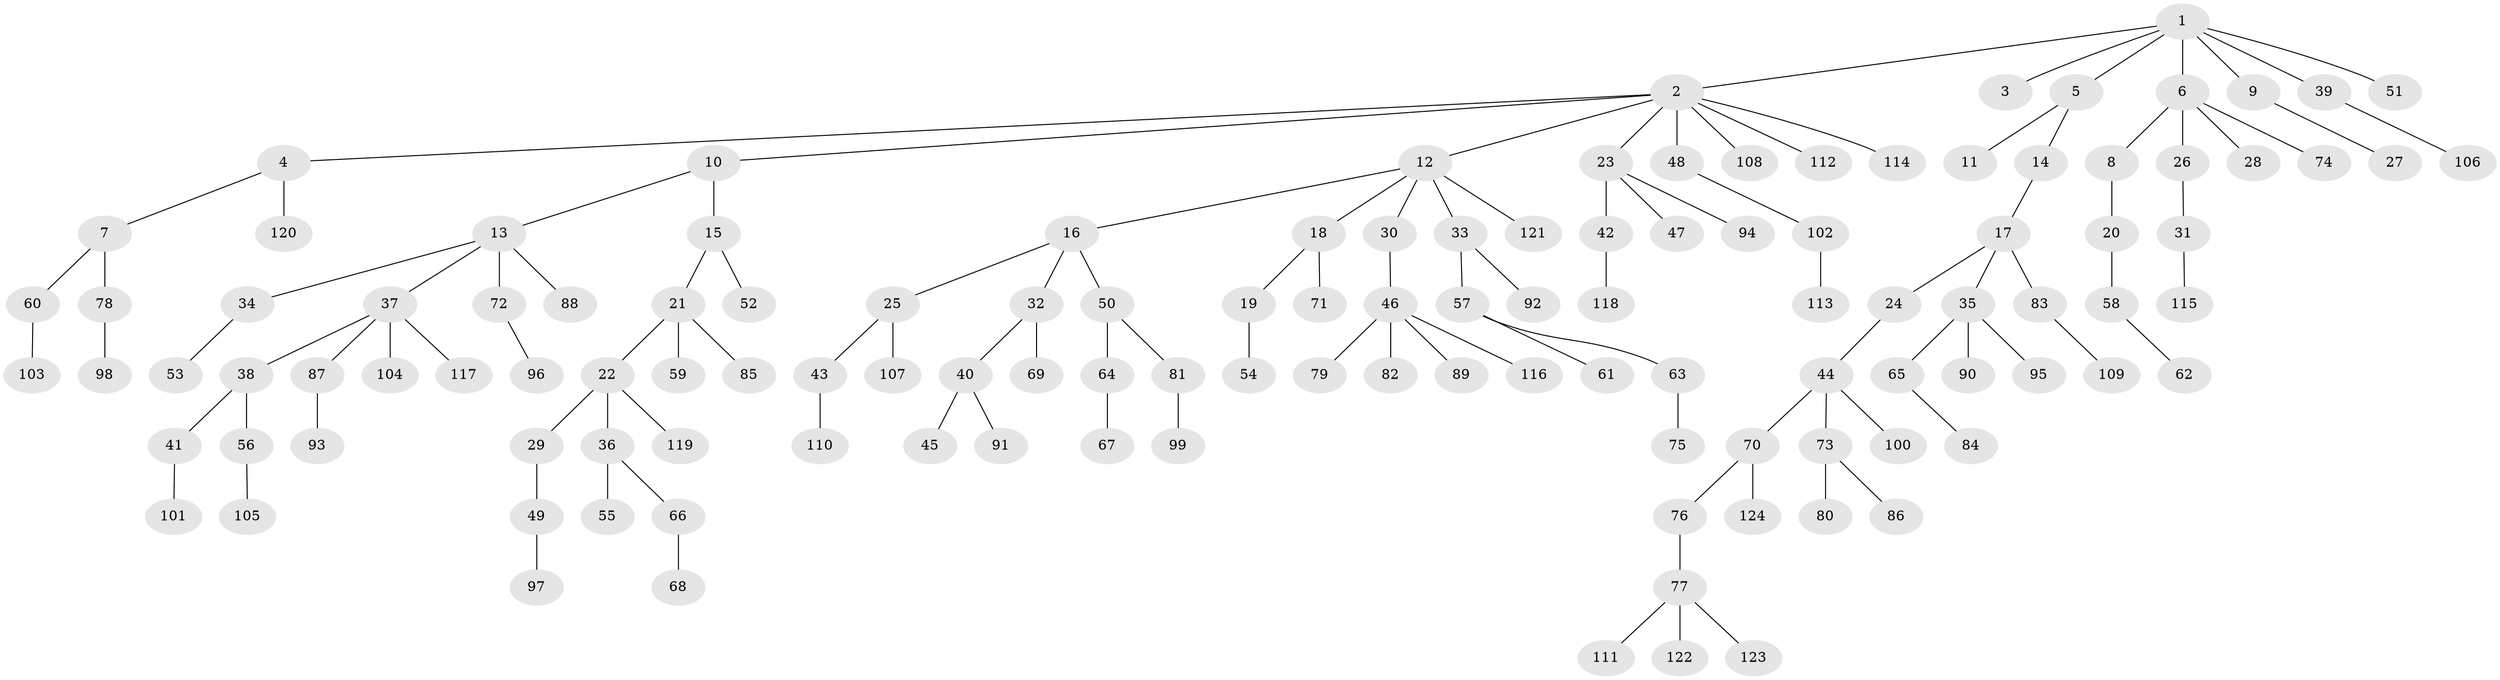 // Generated by graph-tools (version 1.1) at 2025/11/02/27/25 16:11:27]
// undirected, 124 vertices, 123 edges
graph export_dot {
graph [start="1"]
  node [color=gray90,style=filled];
  1;
  2;
  3;
  4;
  5;
  6;
  7;
  8;
  9;
  10;
  11;
  12;
  13;
  14;
  15;
  16;
  17;
  18;
  19;
  20;
  21;
  22;
  23;
  24;
  25;
  26;
  27;
  28;
  29;
  30;
  31;
  32;
  33;
  34;
  35;
  36;
  37;
  38;
  39;
  40;
  41;
  42;
  43;
  44;
  45;
  46;
  47;
  48;
  49;
  50;
  51;
  52;
  53;
  54;
  55;
  56;
  57;
  58;
  59;
  60;
  61;
  62;
  63;
  64;
  65;
  66;
  67;
  68;
  69;
  70;
  71;
  72;
  73;
  74;
  75;
  76;
  77;
  78;
  79;
  80;
  81;
  82;
  83;
  84;
  85;
  86;
  87;
  88;
  89;
  90;
  91;
  92;
  93;
  94;
  95;
  96;
  97;
  98;
  99;
  100;
  101;
  102;
  103;
  104;
  105;
  106;
  107;
  108;
  109;
  110;
  111;
  112;
  113;
  114;
  115;
  116;
  117;
  118;
  119;
  120;
  121;
  122;
  123;
  124;
  1 -- 2;
  1 -- 3;
  1 -- 5;
  1 -- 6;
  1 -- 9;
  1 -- 39;
  1 -- 51;
  2 -- 4;
  2 -- 10;
  2 -- 12;
  2 -- 23;
  2 -- 48;
  2 -- 108;
  2 -- 112;
  2 -- 114;
  4 -- 7;
  4 -- 120;
  5 -- 11;
  5 -- 14;
  6 -- 8;
  6 -- 26;
  6 -- 28;
  6 -- 74;
  7 -- 60;
  7 -- 78;
  8 -- 20;
  9 -- 27;
  10 -- 13;
  10 -- 15;
  12 -- 16;
  12 -- 18;
  12 -- 30;
  12 -- 33;
  12 -- 121;
  13 -- 34;
  13 -- 37;
  13 -- 72;
  13 -- 88;
  14 -- 17;
  15 -- 21;
  15 -- 52;
  16 -- 25;
  16 -- 32;
  16 -- 50;
  17 -- 24;
  17 -- 35;
  17 -- 83;
  18 -- 19;
  18 -- 71;
  19 -- 54;
  20 -- 58;
  21 -- 22;
  21 -- 59;
  21 -- 85;
  22 -- 29;
  22 -- 36;
  22 -- 119;
  23 -- 42;
  23 -- 47;
  23 -- 94;
  24 -- 44;
  25 -- 43;
  25 -- 107;
  26 -- 31;
  29 -- 49;
  30 -- 46;
  31 -- 115;
  32 -- 40;
  32 -- 69;
  33 -- 57;
  33 -- 92;
  34 -- 53;
  35 -- 65;
  35 -- 90;
  35 -- 95;
  36 -- 55;
  36 -- 66;
  37 -- 38;
  37 -- 87;
  37 -- 104;
  37 -- 117;
  38 -- 41;
  38 -- 56;
  39 -- 106;
  40 -- 45;
  40 -- 91;
  41 -- 101;
  42 -- 118;
  43 -- 110;
  44 -- 70;
  44 -- 73;
  44 -- 100;
  46 -- 79;
  46 -- 82;
  46 -- 89;
  46 -- 116;
  48 -- 102;
  49 -- 97;
  50 -- 64;
  50 -- 81;
  56 -- 105;
  57 -- 61;
  57 -- 63;
  58 -- 62;
  60 -- 103;
  63 -- 75;
  64 -- 67;
  65 -- 84;
  66 -- 68;
  70 -- 76;
  70 -- 124;
  72 -- 96;
  73 -- 80;
  73 -- 86;
  76 -- 77;
  77 -- 111;
  77 -- 122;
  77 -- 123;
  78 -- 98;
  81 -- 99;
  83 -- 109;
  87 -- 93;
  102 -- 113;
}
